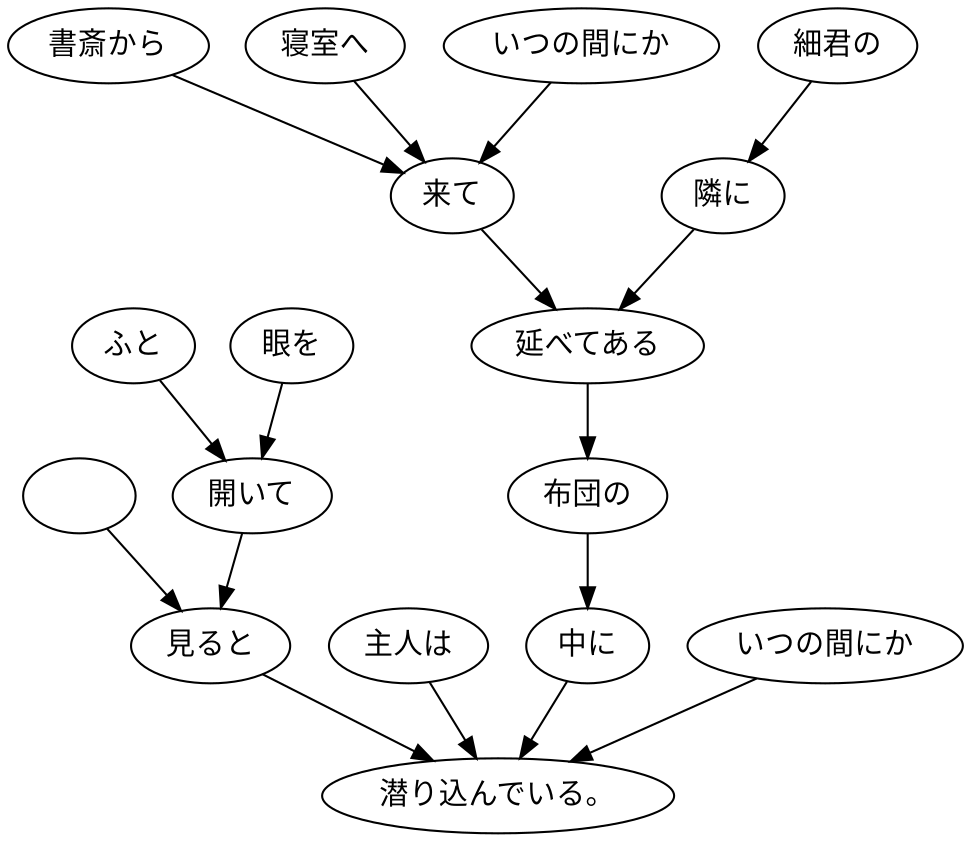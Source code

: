 digraph graph2672 {
	node0 [label="　"];
	node1 [label="ふと"];
	node2 [label="眼を"];
	node3 [label="開いて"];
	node4 [label="見ると"];
	node5 [label="主人は"];
	node6 [label="いつの間にか"];
	node7 [label="書斎から"];
	node8 [label="寝室へ"];
	node9 [label="来て"];
	node10 [label="細君の"];
	node11 [label="隣に"];
	node12 [label="延べてある"];
	node13 [label="布団の"];
	node14 [label="中に"];
	node15 [label="いつの間にか"];
	node16 [label="潜り込んでいる。"];
	node0 -> node4;
	node1 -> node3;
	node2 -> node3;
	node3 -> node4;
	node4 -> node16;
	node5 -> node16;
	node6 -> node9;
	node7 -> node9;
	node8 -> node9;
	node9 -> node12;
	node10 -> node11;
	node11 -> node12;
	node12 -> node13;
	node13 -> node14;
	node14 -> node16;
	node15 -> node16;
}
